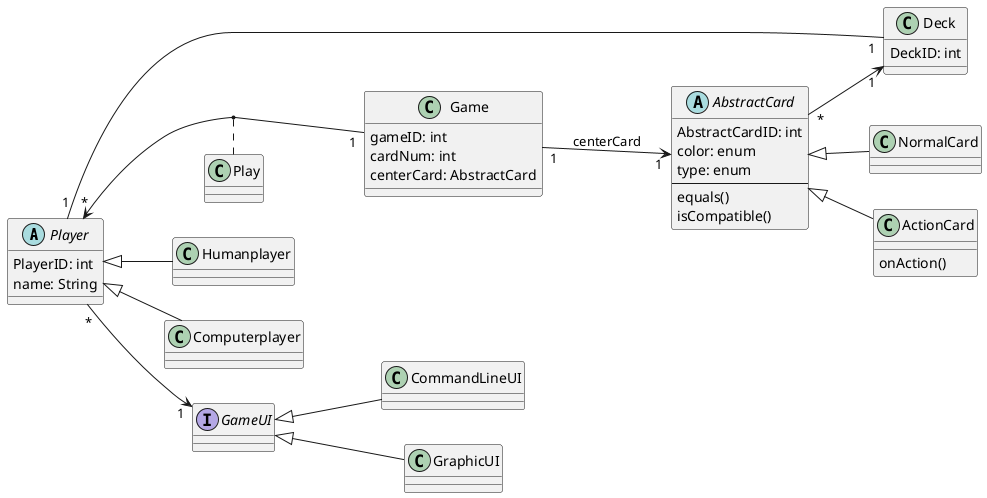@startuml

skinparam backgroundcolor transparent
skinparam shadowing false

left to right direction

abstract Player{
PlayerID: int
name: String
}
class Deck{
DeckID: int
}

class Humanplayer{
}

class Computerplayer{
}
abstract AbstractCard{
AbstractCardID: int
color: enum
type: enum
--
equals()
isCompatible()
}
class NormalCard{
}
class ActionCard{
onAction()
}

class Game{
gameID: int
cardNum: int
centerCard: AbstractCard
}
interface GameUI{

}
class CommandLineUI{
}
class GraphicUI{
}

AbstractCard <|-- NormalCard
AbstractCard <|-- ActionCard

Player <|-- Computerplayer
Player <|-- Humanplayer
Player "1" -- "1" Deck
Player "*" --> "1" GameUI
Player "*" <-- "1" Game

AbstractCard "*" --> "1" Deck

Game "1" --> "1" AbstractCard : centerCard

(Game, Player)..Play

GameUI<|-- CommandLineUI
GameUI<|-- GraphicUI
@enduml